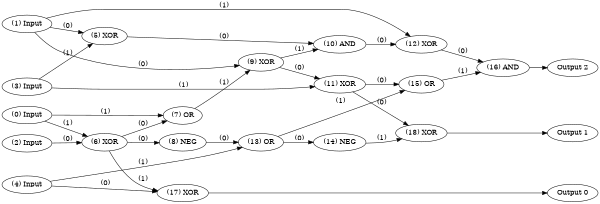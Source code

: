 digraph NeuralNetwork {
rankdir=LR;
size="4,3";
center = true;
node0 [label="(0) Input", color=black, labelfontcolor=black, fontcolor=black];
node1 [label="(1) Input", color=black, labelfontcolor=black, fontcolor=black];
node2 [label="(2) Input", color=black, labelfontcolor=black, fontcolor=black];
node3 [label="(3) Input", color=black, labelfontcolor=black, fontcolor=black];
node4 [label="(4) Input", color=black, labelfontcolor=black, fontcolor=black];
node5 [label="(5) XOR", color=black, labelfontcolor=black, fontcolor=black];
node1 -> node5 [label=" (0)", labelfontcolor=black, fontcolor=black, bold=true, color=black];
node3 -> node5 [label=" (1)", labelfontcolor=black, fontcolor=black, bold=true, color=black];
node6 [label="(6) XOR", color=black, labelfontcolor=black, fontcolor=black];
node2 -> node6 [label=" (0)", labelfontcolor=black, fontcolor=black, bold=true, color=black];
node0 -> node6 [label=" (1)", labelfontcolor=black, fontcolor=black, bold=true, color=black];
node7 [label="(7) OR", color=black, labelfontcolor=black, fontcolor=black];
node6 -> node7 [label=" (0)", labelfontcolor=black, fontcolor=black, bold=true, color=black];
node0 -> node7 [label=" (1)", labelfontcolor=black, fontcolor=black, bold=true, color=black];
node8 [label="(8) NEG", color=black, labelfontcolor=black, fontcolor=black];
node6 -> node8 [label=" (0)", labelfontcolor=black, fontcolor=black, bold=true, color=black];
node9 [label="(9) XOR", color=black, labelfontcolor=black, fontcolor=black];
node1 -> node9 [label=" (0)", labelfontcolor=black, fontcolor=black, bold=true, color=black];
node7 -> node9 [label=" (1)", labelfontcolor=black, fontcolor=black, bold=true, color=black];
node10 [label="(10) AND", color=black, labelfontcolor=black, fontcolor=black];
node5 -> node10 [label=" (0)", labelfontcolor=black, fontcolor=black, bold=true, color=black];
node9 -> node10 [label=" (1)", labelfontcolor=black, fontcolor=black, bold=true, color=black];
node11 [label="(11) XOR", color=black, labelfontcolor=black, fontcolor=black];
node9 -> node11 [label=" (0)", labelfontcolor=black, fontcolor=black, bold=true, color=black];
node3 -> node11 [label=" (1)", labelfontcolor=black, fontcolor=black, bold=true, color=black];
node12 [label="(12) XOR", color=black, labelfontcolor=black, fontcolor=black];
node10 -> node12 [label=" (0)", labelfontcolor=black, fontcolor=black, bold=true, color=black];
node1 -> node12 [label=" (1)", labelfontcolor=black, fontcolor=black, bold=true, color=black];
node13 [label="(13) OR", color=black, labelfontcolor=black, fontcolor=black];
node8 -> node13 [label=" (0)", labelfontcolor=black, fontcolor=black, bold=true, color=black];
node4 -> node13 [label=" (1)", labelfontcolor=black, fontcolor=black, bold=true, color=black];
node14 [label="(14) NEG", color=black, labelfontcolor=black, fontcolor=black];
node13 -> node14 [label=" (0)", labelfontcolor=black, fontcolor=black, bold=true, color=black];
node15 [label="(15) OR", color=black, labelfontcolor=black, fontcolor=black];
node11 -> node15 [label=" (0)", labelfontcolor=black, fontcolor=black, bold=true, color=black];
node13 -> node15 [label=" (1)", labelfontcolor=black, fontcolor=black, bold=true, color=black];
node16 [label="(16) AND", color=black, labelfontcolor=black, fontcolor=black];
node12 -> node16 [label=" (0)", labelfontcolor=black, fontcolor=black, bold=true, color=black];
node15 -> node16 [label=" (1)", labelfontcolor=black, fontcolor=black, bold=true, color=black];
node17 [label="(17) XOR", color=black, labelfontcolor=black, fontcolor=black];
node4 -> node17 [label=" (0)", labelfontcolor=black, fontcolor=black, bold=true, color=black];
node6 -> node17 [label=" (1)", labelfontcolor=black, fontcolor=black, bold=true, color=black];
node18 [label="(18) XOR", color=black, labelfontcolor=black, fontcolor=black];
node11 -> node18 [label=" (0)", labelfontcolor=black, fontcolor=black, bold=true, color=black];
node14 -> node18 [label=" (1)", labelfontcolor=black, fontcolor=black, bold=true, color=black];
node19 [label="Output 0", color=black, labelfontcolor=black, fontcolor=black];
node17 -> node19 [labelfontcolor=black, fontcolor=black, bold=true, color=black];
node20 [label="Output 1", color=black, labelfontcolor=black, fontcolor=black];
node18 -> node20 [labelfontcolor=black, fontcolor=black, bold=true, color=black];
node21 [label="Output 2", color=black, labelfontcolor=black, fontcolor=black];
node16 -> node21 [labelfontcolor=black, fontcolor=black, bold=true, color=black];
{ rank = source; "node0"; "node1"; "node2"; "node3"; "node4"; }
{ rank = max;"node19";"node20";"node21"; }
}